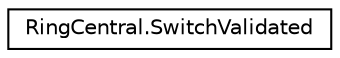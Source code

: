 digraph "Graphical Class Hierarchy"
{
 // LATEX_PDF_SIZE
  edge [fontname="Helvetica",fontsize="10",labelfontname="Helvetica",labelfontsize="10"];
  node [fontname="Helvetica",fontsize="10",shape=record];
  rankdir="LR";
  Node0 [label="RingCentral.SwitchValidated",height=0.2,width=0.4,color="black", fillcolor="white", style="filled",URL="$classRingCentral_1_1SwitchValidated.html",tooltip=" "];
}
